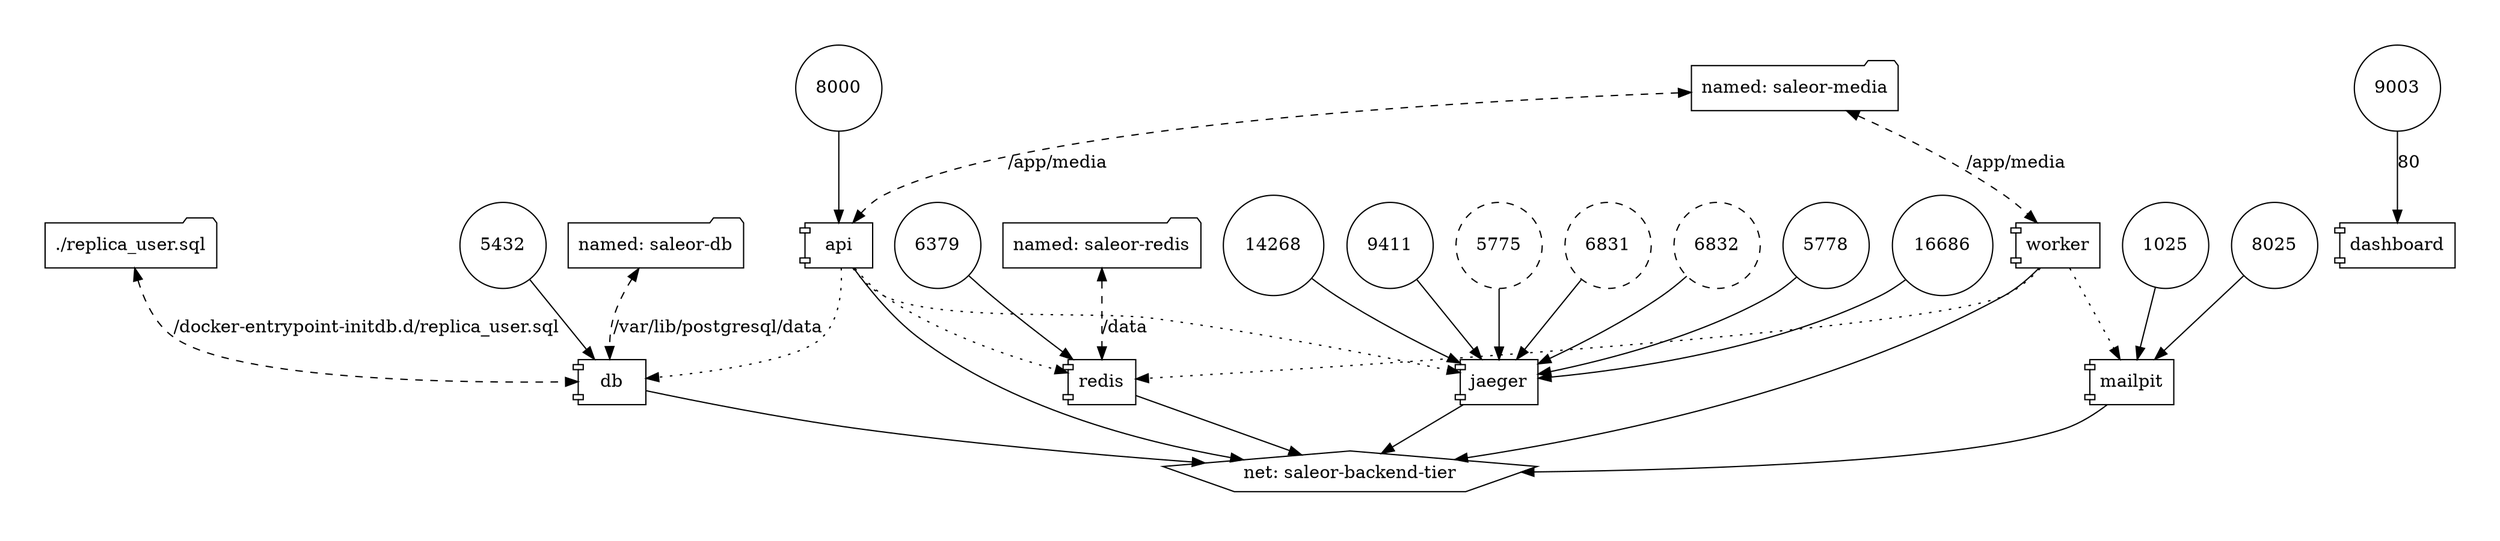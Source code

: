 digraph {
  graph [bgcolor="#ffffff" pad=0.5 ratio="fill"]
  "named: saleor-db" [shape="folder"]
  "named: saleor-redis" [shape="folder"]
  "named: saleor-media" [shape="folder"]
  "net: saleor-backend-tier" [shape="pentagon"]
  "api" [shape="component"]
  "db" [shape="component"]
  "redis" [shape="component"]
  "jaeger" [shape="component"]
  8000 [shape="circle"]
  "dashboard" [shape="component"]
  9003 [shape="circle"]
  "./replica_user.sql" [shape="folder"]
  5432 [shape="circle"]
  6379 [shape="circle"]
  "worker" [shape="component"]
  "mailpit" [shape="component"]
  5775 [shape="circle" style="dashed"]
  6831 [shape="circle" style="dashed"]
  6832 [shape="circle" style="dashed"]
  5778 [shape="circle"]
  16686 [shape="circle"]
  14268 [shape="circle"]
  9411 [shape="circle"]
  1025 [shape="circle"]
  8025 [shape="circle"]
  "api" -> "db" [style="dotted"]
  "api" -> "redis" [style="dotted"]
  "api" -> "jaeger" [style="dotted"]
  "named: saleor-media" -> "api" [style="dashed" label="/app/media" dir="both"]
  8000 -> "api" [style="solid"]
  "api" -> "net: saleor-backend-tier"
  9003 -> "dashboard" [style="solid" label=80]
  "named: saleor-db" -> "db" [style="dashed" label="/var/lib/postgresql/data" dir="both"]
  "./replica_user.sql" -> "db" [style="dashed" label="/docker-entrypoint-initdb.d/replica_user.sql" dir="both"]
  5432 -> "db" [style="solid"]
  "db" -> "net: saleor-backend-tier"
  "named: saleor-redis" -> "redis" [style="dashed" label="/data" dir="both"]
  6379 -> "redis" [style="solid"]
  "redis" -> "net: saleor-backend-tier"
  "worker" -> "redis" [style="dotted"]
  "worker" -> "mailpit" [style="dotted"]
  "named: saleor-media" -> "worker" [style="dashed" label="/app/media" dir="both"]
  "worker" -> "net: saleor-backend-tier"
  5775 -> "jaeger" [style="solid"]
  6831 -> "jaeger" [style="solid"]
  6832 -> "jaeger" [style="solid"]
  5778 -> "jaeger" [style="solid"]
  16686 -> "jaeger" [style="solid"]
  14268 -> "jaeger" [style="solid"]
  9411 -> "jaeger" [style="solid"]
  "jaeger" -> "net: saleor-backend-tier"
  1025 -> "mailpit" [style="solid"]
  8025 -> "mailpit" [style="solid"]
  "mailpit" -> "net: saleor-backend-tier"
}

